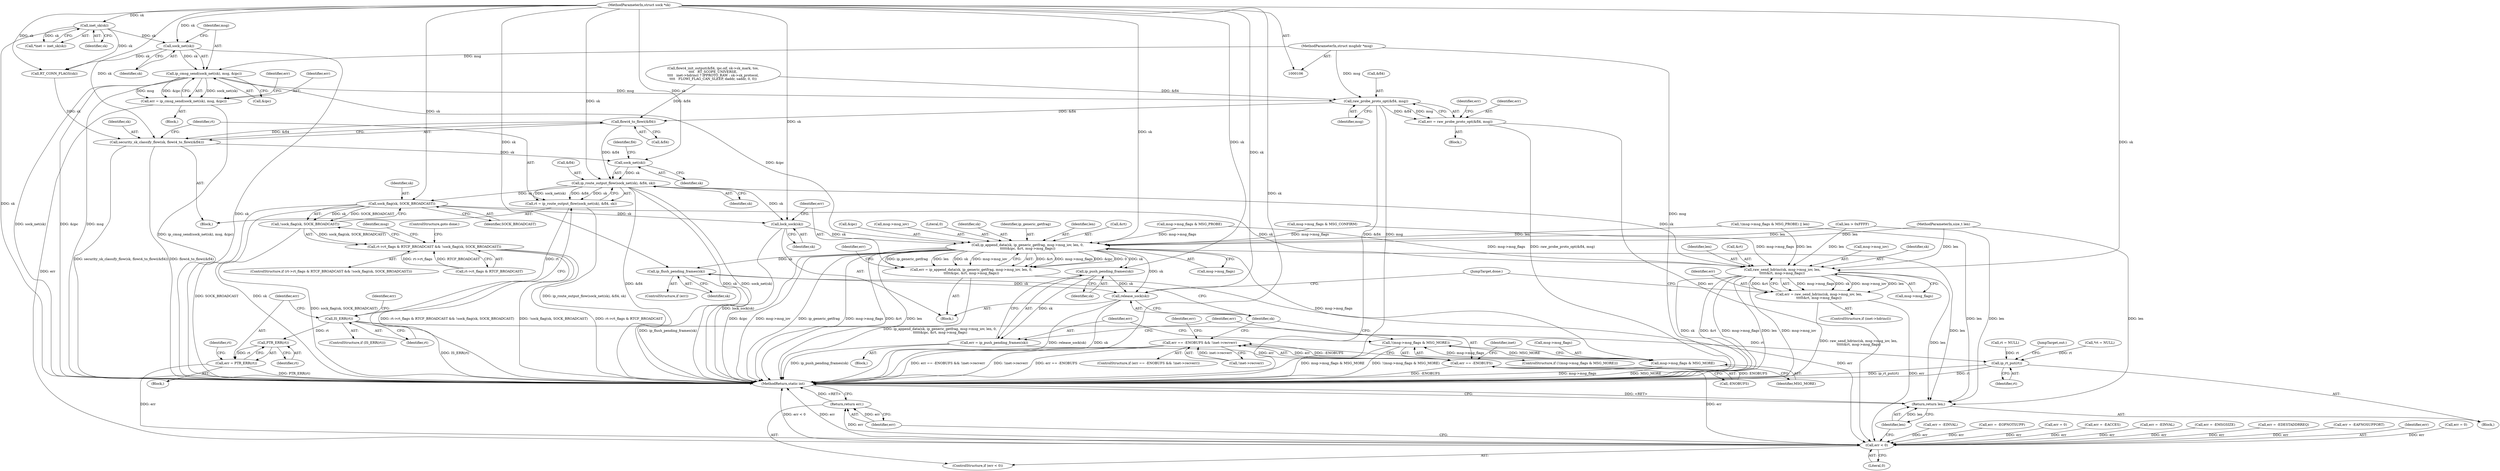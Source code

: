 digraph "0_linux_f6d8bd051c391c1c0458a30b2a7abcd939329259_27@API" {
"1000254" [label="(Call,ip_cmsg_send(sock_net(sk), msg, &ipc))"];
"1000255" [label="(Call,sock_net(sk))"];
"1000115" [label="(Call,inet_sk(sk))"];
"1000108" [label="(MethodParameterIn,struct sock *sk)"];
"1000109" [label="(MethodParameterIn,struct msghdr *msg)"];
"1000252" [label="(Call,err = ip_cmsg_send(sock_net(sk), msg, &ipc))"];
"1000575" [label="(Call,err < 0)"];
"1000578" [label="(Return,return err;)"];
"1000426" [label="(Call,raw_probe_proto_opt(&fl4, msg))"];
"1000424" [label="(Call,err = raw_probe_proto_opt(&fl4, msg))"];
"1000435" [label="(Call,flowi4_to_flowi(&fl4))"];
"1000433" [label="(Call,security_sk_classify_flow(sk, flowi4_to_flowi(&fl4)))"];
"1000441" [label="(Call,sock_net(sk))"];
"1000440" [label="(Call,ip_route_output_flow(sock_net(sk), &fl4, sk))"];
"1000438" [label="(Call,rt = ip_route_output_flow(sock_net(sk), &fl4, sk))"];
"1000447" [label="(Call,IS_ERR(rt))"];
"1000452" [label="(Call,PTR_ERR(rt))"];
"1000450" [label="(Call,err = PTR_ERR(rt))"];
"1000571" [label="(Call,ip_rt_put(rt))"];
"1000470" [label="(Call,sock_flag(sk, SOCK_BROADCAST))"];
"1000469" [label="(Call,!sock_flag(sk, SOCK_BROADCAST))"];
"1000463" [label="(Call,rt->rt_flags & RTCF_BROADCAST && !sock_flag(sk, SOCK_BROADCAST))"];
"1000488" [label="(Call,raw_send_hdrinc(sk, msg->msg_iov, len,\n\t\t\t\t\t&rt, msg->msg_flags))"];
"1000486" [label="(Call,err = raw_send_hdrinc(sk, msg->msg_iov, len,\n\t\t\t\t\t&rt, msg->msg_flags))"];
"1000580" [label="(Return,return len;)"];
"1000513" [label="(Call,lock_sock(sk))"];
"1000517" [label="(Call,ip_append_data(sk, ip_generic_getfrag, msg->msg_iov, len, 0,\n\t\t\t\t\t&ipc, &rt, msg->msg_flags))"];
"1000515" [label="(Call,err = ip_append_data(sk, ip_generic_getfrag, msg->msg_iov, len, 0,\n\t\t\t\t\t&ipc, &rt, msg->msg_flags))"];
"1000534" [label="(Call,ip_flush_pending_frames(sk))"];
"1000562" [label="(Call,release_sock(sk))"];
"1000539" [label="(Call,msg->msg_flags & MSG_MORE)"];
"1000538" [label="(Call,!(msg->msg_flags & MSG_MORE))"];
"1000547" [label="(Call,ip_push_pending_frames(sk))"];
"1000545" [label="(Call,err = ip_push_pending_frames(sk))"];
"1000551" [label="(Call,err == -ENOBUFS)"];
"1000550" [label="(Call,err == -ENOBUFS && !inet->recverr)"];
"1000490" [label="(Call,msg->msg_iov)"];
"1000433" [label="(Call,security_sk_classify_flow(sk, flowi4_to_flowi(&fl4)))"];
"1000577" [label="(Literal,0)"];
"1000324" [label="(Call,err = -EINVAL)"];
"1000518" [label="(Identifier,sk)"];
"1000550" [label="(Call,err == -ENOBUFS && !inet->recverr)"];
"1000440" [label="(Call,ip_route_output_flow(sock_net(sk), &fl4, sk))"];
"1000254" [label="(Call,ip_cmsg_send(sock_net(sk), msg, &ipc))"];
"1000564" [label="(JumpTarget,done:)"];
"1000532" [label="(ControlStructure,if (err))"];
"1000448" [label="(Identifier,rt)"];
"1000551" [label="(Call,err == -ENOBUFS)"];
"1000537" [label="(ControlStructure,if (!(msg->msg_flags & MSG_MORE)))"];
"1000431" [label="(Identifier,err)"];
"1000255" [label="(Call,sock_net(sk))"];
"1000523" [label="(Identifier,len)"];
"1000454" [label="(Call,rt = NULL)"];
"1000477" [label="(Identifier,msg)"];
"1000486" [label="(Call,err = raw_send_hdrinc(sk, msg->msg_iov, len,\n\t\t\t\t\t&rt, msg->msg_flags))"];
"1000517" [label="(Call,ip_append_data(sk, ip_generic_getfrag, msg->msg_iov, len, 0,\n\t\t\t\t\t&ipc, &rt, msg->msg_flags))"];
"1000545" [label="(Call,err = ip_push_pending_frames(sk))"];
"1000434" [label="(Identifier,sk)"];
"1000538" [label="(Call,!(msg->msg_flags & MSG_MORE))"];
"1000475" [label="(Call,msg->msg_flags & MSG_CONFIRM)"];
"1000471" [label="(Identifier,sk)"];
"1000527" [label="(Call,&rt)"];
"1000140" [label="(Call,err = -EOPNOTSUPP)"];
"1000427" [label="(Call,&fl4)"];
"1000251" [label="(Block,)"];
"1000573" [label="(JumpTarget,out:)"];
"1000261" [label="(Identifier,err)"];
"1000452" [label="(Call,PTR_ERR(rt))"];
"1000258" [label="(Call,&ipc)"];
"1000589" [label="(Call,!(msg->msg_flags & MSG_PROBE) || len)"];
"1000435" [label="(Call,flowi4_to_flowi(&fl4))"];
"1000516" [label="(Identifier,err)"];
"1000450" [label="(Call,err = PTR_ERR(rt))"];
"1000449" [label="(Block,)"];
"1000525" [label="(Call,&ipc)"];
"1000555" [label="(Call,!inet->recverr)"];
"1000543" [label="(Identifier,MSG_MORE)"];
"1000513" [label="(Call,lock_sock(sk))"];
"1000563" [label="(Identifier,sk)"];
"1000552" [label="(Identifier,err)"];
"1000548" [label="(Identifier,sk)"];
"1000529" [label="(Call,msg->msg_flags)"];
"1000578" [label="(Return,return err;)"];
"1000544" [label="(Block,)"];
"1000535" [label="(Identifier,sk)"];
"1000464" [label="(Call,rt->rt_flags & RTCF_BROADCAST)"];
"1000115" [label="(Call,inet_sk(sk))"];
"1000496" [label="(Call,msg->msg_flags)"];
"1000520" [label="(Call,msg->msg_iov)"];
"1000546" [label="(Identifier,err)"];
"1000581" [label="(Identifier,len)"];
"1000473" [label="(ControlStructure,goto done;)"];
"1000470" [label="(Call,sock_flag(sk, SOCK_BROADCAST))"];
"1000113" [label="(Call,*inet = inet_sk(sk))"];
"1000357" [label="(Call,RT_CONN_FLAGS(sk))"];
"1000515" [label="(Call,err = ip_append_data(sk, ip_generic_getfrag, msg->msg_iov, len, 0,\n\t\t\t\t\t&ipc, &rt, msg->msg_flags))"];
"1000425" [label="(Identifier,err)"];
"1000559" [label="(Call,err = 0)"];
"1000423" [label="(Block,)"];
"1000514" [label="(Identifier,sk)"];
"1000447" [label="(Call,IS_ERR(rt))"];
"1000488" [label="(Call,raw_send_hdrinc(sk, msg->msg_iov, len,\n\t\t\t\t\t&rt, msg->msg_flags))"];
"1000489" [label="(Identifier,sk)"];
"1000109" [label="(MethodParameterIn,struct msghdr *msg)"];
"1000436" [label="(Call,&fl4)"];
"1000472" [label="(Identifier,SOCK_BROADCAST)"];
"1000458" [label="(Call,err = -EACCES)"];
"1000252" [label="(Call,err = ip_cmsg_send(sock_net(sk), msg, &ipc))"];
"1000580" [label="(Return,return len;)"];
"1000482" [label="(ControlStructure,if (inet->hdrincl))"];
"1000394" [label="(Call,flowi4_init_output(&fl4, ipc.oif, sk->sk_mark, tos,\n\t\t\t\t   RT_SCOPE_UNIVERSE,\n\t\t\t\t   inet->hdrincl ? IPPROTO_RAW : sk->sk_protocol,\n\t\t\t\t   FLOWI_FLAG_CAN_SLEEP, daddr, saddr, 0, 0))"];
"1000572" [label="(Identifier,rt)"];
"1000443" [label="(Call,&fl4)"];
"1000451" [label="(Identifier,err)"];
"1000164" [label="(Call,err = -EINVAL)"];
"1000446" [label="(ControlStructure,if (IS_ERR(rt)))"];
"1000438" [label="(Call,rt = ip_route_output_flow(sock_net(sk), &fl4, sk))"];
"1000257" [label="(Identifier,msg)"];
"1000557" [label="(Identifier,inet)"];
"1000424" [label="(Call,err = raw_probe_proto_opt(&fl4, msg))"];
"1000553" [label="(Call,-ENOBUFS)"];
"1000579" [label="(Identifier,err)"];
"1000533" [label="(Identifier,err)"];
"1000131" [label="(Call,err = -EMSGSIZE)"];
"1000453" [label="(Identifier,rt)"];
"1000429" [label="(Identifier,msg)"];
"1000444" [label="(Identifier,fl4)"];
"1000493" [label="(Identifier,len)"];
"1000562" [label="(Call,release_sock(sk))"];
"1000469" [label="(Call,!sock_flag(sk, SOCK_BROADCAST))"];
"1000549" [label="(ControlStructure,if (err == -ENOBUFS && !inet->recverr))"];
"1000540" [label="(Call,msg->msg_flags)"];
"1000524" [label="(Literal,0)"];
"1000256" [label="(Identifier,sk)"];
"1000111" [label="(Block,)"];
"1000439" [label="(Identifier,rt)"];
"1000445" [label="(Identifier,sk)"];
"1000455" [label="(Identifier,rt)"];
"1000459" [label="(Identifier,err)"];
"1000207" [label="(Call,err = -EDESTADDRREQ)"];
"1000539" [label="(Call,msg->msg_flags & MSG_MORE)"];
"1000591" [label="(Call,msg->msg_flags & MSG_PROBE)"];
"1000253" [label="(Identifier,err)"];
"1000602" [label="(MethodReturn,static int)"];
"1000494" [label="(Call,&rt)"];
"1000500" [label="(Block,)"];
"1000574" [label="(ControlStructure,if (err < 0))"];
"1000462" [label="(ControlStructure,if (rt->rt_flags & RTCF_BROADCAST && !sock_flag(sk, SOCK_BROADCAST)))"];
"1000519" [label="(Identifier,ip_generic_getfrag)"];
"1000189" [label="(Call,err = -EAFNOSUPPORT)"];
"1000442" [label="(Identifier,sk)"];
"1000119" [label="(Call,*rt = NULL)"];
"1000392" [label="(Block,)"];
"1000576" [label="(Identifier,err)"];
"1000571" [label="(Call,ip_rt_put(rt))"];
"1000441" [label="(Call,sock_net(sk))"];
"1000575" [label="(Call,err < 0)"];
"1000463" [label="(Call,rt->rt_flags & RTCF_BROADCAST && !sock_flag(sk, SOCK_BROADCAST))"];
"1000136" [label="(Call,len > 0xFFFF)"];
"1000534" [label="(Call,ip_flush_pending_frames(sk))"];
"1000560" [label="(Identifier,err)"];
"1000547" [label="(Call,ip_push_pending_frames(sk))"];
"1000116" [label="(Identifier,sk)"];
"1000426" [label="(Call,raw_probe_proto_opt(&fl4, msg))"];
"1000108" [label="(MethodParameterIn,struct sock *sk)"];
"1000487" [label="(Identifier,err)"];
"1000598" [label="(Call,err = 0)"];
"1000110" [label="(MethodParameterIn,size_t len)"];
"1000254" -> "1000252"  [label="AST: "];
"1000254" -> "1000258"  [label="CFG: "];
"1000255" -> "1000254"  [label="AST: "];
"1000257" -> "1000254"  [label="AST: "];
"1000258" -> "1000254"  [label="AST: "];
"1000252" -> "1000254"  [label="CFG: "];
"1000254" -> "1000602"  [label="DDG: sock_net(sk)"];
"1000254" -> "1000602"  [label="DDG: &ipc"];
"1000254" -> "1000602"  [label="DDG: msg"];
"1000254" -> "1000252"  [label="DDG: sock_net(sk)"];
"1000254" -> "1000252"  [label="DDG: msg"];
"1000254" -> "1000252"  [label="DDG: &ipc"];
"1000255" -> "1000254"  [label="DDG: sk"];
"1000109" -> "1000254"  [label="DDG: msg"];
"1000254" -> "1000426"  [label="DDG: msg"];
"1000254" -> "1000517"  [label="DDG: &ipc"];
"1000255" -> "1000256"  [label="CFG: "];
"1000256" -> "1000255"  [label="AST: "];
"1000257" -> "1000255"  [label="CFG: "];
"1000255" -> "1000602"  [label="DDG: sk"];
"1000115" -> "1000255"  [label="DDG: sk"];
"1000108" -> "1000255"  [label="DDG: sk"];
"1000255" -> "1000357"  [label="DDG: sk"];
"1000115" -> "1000113"  [label="AST: "];
"1000115" -> "1000116"  [label="CFG: "];
"1000116" -> "1000115"  [label="AST: "];
"1000113" -> "1000115"  [label="CFG: "];
"1000115" -> "1000602"  [label="DDG: sk"];
"1000115" -> "1000113"  [label="DDG: sk"];
"1000108" -> "1000115"  [label="DDG: sk"];
"1000115" -> "1000357"  [label="DDG: sk"];
"1000108" -> "1000106"  [label="AST: "];
"1000108" -> "1000602"  [label="DDG: sk"];
"1000108" -> "1000357"  [label="DDG: sk"];
"1000108" -> "1000433"  [label="DDG: sk"];
"1000108" -> "1000441"  [label="DDG: sk"];
"1000108" -> "1000440"  [label="DDG: sk"];
"1000108" -> "1000470"  [label="DDG: sk"];
"1000108" -> "1000488"  [label="DDG: sk"];
"1000108" -> "1000513"  [label="DDG: sk"];
"1000108" -> "1000517"  [label="DDG: sk"];
"1000108" -> "1000534"  [label="DDG: sk"];
"1000108" -> "1000547"  [label="DDG: sk"];
"1000108" -> "1000562"  [label="DDG: sk"];
"1000109" -> "1000106"  [label="AST: "];
"1000109" -> "1000602"  [label="DDG: msg"];
"1000109" -> "1000426"  [label="DDG: msg"];
"1000252" -> "1000251"  [label="AST: "];
"1000253" -> "1000252"  [label="AST: "];
"1000261" -> "1000252"  [label="CFG: "];
"1000252" -> "1000602"  [label="DDG: ip_cmsg_send(sock_net(sk), msg, &ipc)"];
"1000252" -> "1000575"  [label="DDG: err"];
"1000575" -> "1000574"  [label="AST: "];
"1000575" -> "1000577"  [label="CFG: "];
"1000576" -> "1000575"  [label="AST: "];
"1000577" -> "1000575"  [label="AST: "];
"1000579" -> "1000575"  [label="CFG: "];
"1000581" -> "1000575"  [label="CFG: "];
"1000575" -> "1000602"  [label="DDG: err < 0"];
"1000575" -> "1000602"  [label="DDG: err"];
"1000559" -> "1000575"  [label="DDG: err"];
"1000515" -> "1000575"  [label="DDG: err"];
"1000324" -> "1000575"  [label="DDG: err"];
"1000450" -> "1000575"  [label="DDG: err"];
"1000551" -> "1000575"  [label="DDG: err"];
"1000486" -> "1000575"  [label="DDG: err"];
"1000164" -> "1000575"  [label="DDG: err"];
"1000598" -> "1000575"  [label="DDG: err"];
"1000458" -> "1000575"  [label="DDG: err"];
"1000189" -> "1000575"  [label="DDG: err"];
"1000131" -> "1000575"  [label="DDG: err"];
"1000140" -> "1000575"  [label="DDG: err"];
"1000207" -> "1000575"  [label="DDG: err"];
"1000424" -> "1000575"  [label="DDG: err"];
"1000575" -> "1000578"  [label="DDG: err"];
"1000578" -> "1000574"  [label="AST: "];
"1000578" -> "1000579"  [label="CFG: "];
"1000579" -> "1000578"  [label="AST: "];
"1000602" -> "1000578"  [label="CFG: "];
"1000578" -> "1000602"  [label="DDG: <RET>"];
"1000579" -> "1000578"  [label="DDG: err"];
"1000426" -> "1000424"  [label="AST: "];
"1000426" -> "1000429"  [label="CFG: "];
"1000427" -> "1000426"  [label="AST: "];
"1000429" -> "1000426"  [label="AST: "];
"1000424" -> "1000426"  [label="CFG: "];
"1000426" -> "1000602"  [label="DDG: &fl4"];
"1000426" -> "1000602"  [label="DDG: msg"];
"1000426" -> "1000424"  [label="DDG: &fl4"];
"1000426" -> "1000424"  [label="DDG: msg"];
"1000394" -> "1000426"  [label="DDG: &fl4"];
"1000426" -> "1000435"  [label="DDG: &fl4"];
"1000424" -> "1000423"  [label="AST: "];
"1000425" -> "1000424"  [label="AST: "];
"1000431" -> "1000424"  [label="CFG: "];
"1000424" -> "1000602"  [label="DDG: raw_probe_proto_opt(&fl4, msg)"];
"1000435" -> "1000433"  [label="AST: "];
"1000435" -> "1000436"  [label="CFG: "];
"1000436" -> "1000435"  [label="AST: "];
"1000433" -> "1000435"  [label="CFG: "];
"1000435" -> "1000433"  [label="DDG: &fl4"];
"1000394" -> "1000435"  [label="DDG: &fl4"];
"1000435" -> "1000440"  [label="DDG: &fl4"];
"1000433" -> "1000392"  [label="AST: "];
"1000434" -> "1000433"  [label="AST: "];
"1000439" -> "1000433"  [label="CFG: "];
"1000433" -> "1000602"  [label="DDG: security_sk_classify_flow(sk, flowi4_to_flowi(&fl4))"];
"1000433" -> "1000602"  [label="DDG: flowi4_to_flowi(&fl4)"];
"1000357" -> "1000433"  [label="DDG: sk"];
"1000433" -> "1000441"  [label="DDG: sk"];
"1000441" -> "1000440"  [label="AST: "];
"1000441" -> "1000442"  [label="CFG: "];
"1000442" -> "1000441"  [label="AST: "];
"1000444" -> "1000441"  [label="CFG: "];
"1000441" -> "1000440"  [label="DDG: sk"];
"1000440" -> "1000438"  [label="AST: "];
"1000440" -> "1000445"  [label="CFG: "];
"1000443" -> "1000440"  [label="AST: "];
"1000445" -> "1000440"  [label="AST: "];
"1000438" -> "1000440"  [label="CFG: "];
"1000440" -> "1000602"  [label="DDG: &fl4"];
"1000440" -> "1000602"  [label="DDG: sk"];
"1000440" -> "1000602"  [label="DDG: sock_net(sk)"];
"1000440" -> "1000438"  [label="DDG: sock_net(sk)"];
"1000440" -> "1000438"  [label="DDG: &fl4"];
"1000440" -> "1000438"  [label="DDG: sk"];
"1000440" -> "1000470"  [label="DDG: sk"];
"1000440" -> "1000488"  [label="DDG: sk"];
"1000440" -> "1000513"  [label="DDG: sk"];
"1000438" -> "1000392"  [label="AST: "];
"1000439" -> "1000438"  [label="AST: "];
"1000448" -> "1000438"  [label="CFG: "];
"1000438" -> "1000602"  [label="DDG: ip_route_output_flow(sock_net(sk), &fl4, sk)"];
"1000438" -> "1000447"  [label="DDG: rt"];
"1000447" -> "1000446"  [label="AST: "];
"1000447" -> "1000448"  [label="CFG: "];
"1000448" -> "1000447"  [label="AST: "];
"1000451" -> "1000447"  [label="CFG: "];
"1000459" -> "1000447"  [label="CFG: "];
"1000447" -> "1000602"  [label="DDG: IS_ERR(rt)"];
"1000447" -> "1000452"  [label="DDG: rt"];
"1000447" -> "1000571"  [label="DDG: rt"];
"1000452" -> "1000450"  [label="AST: "];
"1000452" -> "1000453"  [label="CFG: "];
"1000453" -> "1000452"  [label="AST: "];
"1000450" -> "1000452"  [label="CFG: "];
"1000452" -> "1000450"  [label="DDG: rt"];
"1000450" -> "1000449"  [label="AST: "];
"1000451" -> "1000450"  [label="AST: "];
"1000455" -> "1000450"  [label="CFG: "];
"1000450" -> "1000602"  [label="DDG: PTR_ERR(rt)"];
"1000571" -> "1000111"  [label="AST: "];
"1000571" -> "1000572"  [label="CFG: "];
"1000572" -> "1000571"  [label="AST: "];
"1000573" -> "1000571"  [label="CFG: "];
"1000571" -> "1000602"  [label="DDG: ip_rt_put(rt)"];
"1000571" -> "1000602"  [label="DDG: rt"];
"1000454" -> "1000571"  [label="DDG: rt"];
"1000119" -> "1000571"  [label="DDG: rt"];
"1000470" -> "1000469"  [label="AST: "];
"1000470" -> "1000472"  [label="CFG: "];
"1000471" -> "1000470"  [label="AST: "];
"1000472" -> "1000470"  [label="AST: "];
"1000469" -> "1000470"  [label="CFG: "];
"1000470" -> "1000602"  [label="DDG: SOCK_BROADCAST"];
"1000470" -> "1000602"  [label="DDG: sk"];
"1000470" -> "1000469"  [label="DDG: sk"];
"1000470" -> "1000469"  [label="DDG: SOCK_BROADCAST"];
"1000470" -> "1000488"  [label="DDG: sk"];
"1000470" -> "1000513"  [label="DDG: sk"];
"1000469" -> "1000463"  [label="AST: "];
"1000463" -> "1000469"  [label="CFG: "];
"1000469" -> "1000602"  [label="DDG: sock_flag(sk, SOCK_BROADCAST)"];
"1000469" -> "1000463"  [label="DDG: sock_flag(sk, SOCK_BROADCAST)"];
"1000463" -> "1000462"  [label="AST: "];
"1000463" -> "1000464"  [label="CFG: "];
"1000464" -> "1000463"  [label="AST: "];
"1000473" -> "1000463"  [label="CFG: "];
"1000477" -> "1000463"  [label="CFG: "];
"1000463" -> "1000602"  [label="DDG: rt->rt_flags & RTCF_BROADCAST && !sock_flag(sk, SOCK_BROADCAST)"];
"1000463" -> "1000602"  [label="DDG: !sock_flag(sk, SOCK_BROADCAST)"];
"1000463" -> "1000602"  [label="DDG: rt->rt_flags & RTCF_BROADCAST"];
"1000464" -> "1000463"  [label="DDG: rt->rt_flags"];
"1000464" -> "1000463"  [label="DDG: RTCF_BROADCAST"];
"1000488" -> "1000486"  [label="AST: "];
"1000488" -> "1000496"  [label="CFG: "];
"1000489" -> "1000488"  [label="AST: "];
"1000490" -> "1000488"  [label="AST: "];
"1000493" -> "1000488"  [label="AST: "];
"1000494" -> "1000488"  [label="AST: "];
"1000496" -> "1000488"  [label="AST: "];
"1000486" -> "1000488"  [label="CFG: "];
"1000488" -> "1000602"  [label="DDG: sk"];
"1000488" -> "1000602"  [label="DDG: &rt"];
"1000488" -> "1000602"  [label="DDG: msg->msg_flags"];
"1000488" -> "1000602"  [label="DDG: len"];
"1000488" -> "1000602"  [label="DDG: msg->msg_iov"];
"1000488" -> "1000486"  [label="DDG: msg->msg_flags"];
"1000488" -> "1000486"  [label="DDG: sk"];
"1000488" -> "1000486"  [label="DDG: msg->msg_iov"];
"1000488" -> "1000486"  [label="DDG: len"];
"1000488" -> "1000486"  [label="DDG: &rt"];
"1000589" -> "1000488"  [label="DDG: len"];
"1000136" -> "1000488"  [label="DDG: len"];
"1000110" -> "1000488"  [label="DDG: len"];
"1000475" -> "1000488"  [label="DDG: msg->msg_flags"];
"1000591" -> "1000488"  [label="DDG: msg->msg_flags"];
"1000488" -> "1000580"  [label="DDG: len"];
"1000486" -> "1000482"  [label="AST: "];
"1000487" -> "1000486"  [label="AST: "];
"1000564" -> "1000486"  [label="CFG: "];
"1000486" -> "1000602"  [label="DDG: raw_send_hdrinc(sk, msg->msg_iov, len,\n\t\t\t\t\t&rt, msg->msg_flags)"];
"1000580" -> "1000111"  [label="AST: "];
"1000580" -> "1000581"  [label="CFG: "];
"1000581" -> "1000580"  [label="AST: "];
"1000602" -> "1000580"  [label="CFG: "];
"1000580" -> "1000602"  [label="DDG: <RET>"];
"1000581" -> "1000580"  [label="DDG: len"];
"1000589" -> "1000580"  [label="DDG: len"];
"1000136" -> "1000580"  [label="DDG: len"];
"1000517" -> "1000580"  [label="DDG: len"];
"1000110" -> "1000580"  [label="DDG: len"];
"1000513" -> "1000500"  [label="AST: "];
"1000513" -> "1000514"  [label="CFG: "];
"1000514" -> "1000513"  [label="AST: "];
"1000516" -> "1000513"  [label="CFG: "];
"1000513" -> "1000602"  [label="DDG: lock_sock(sk)"];
"1000513" -> "1000517"  [label="DDG: sk"];
"1000517" -> "1000515"  [label="AST: "];
"1000517" -> "1000529"  [label="CFG: "];
"1000518" -> "1000517"  [label="AST: "];
"1000519" -> "1000517"  [label="AST: "];
"1000520" -> "1000517"  [label="AST: "];
"1000523" -> "1000517"  [label="AST: "];
"1000524" -> "1000517"  [label="AST: "];
"1000525" -> "1000517"  [label="AST: "];
"1000527" -> "1000517"  [label="AST: "];
"1000529" -> "1000517"  [label="AST: "];
"1000515" -> "1000517"  [label="CFG: "];
"1000517" -> "1000602"  [label="DDG: &ipc"];
"1000517" -> "1000602"  [label="DDG: msg->msg_iov"];
"1000517" -> "1000602"  [label="DDG: ip_generic_getfrag"];
"1000517" -> "1000602"  [label="DDG: msg->msg_flags"];
"1000517" -> "1000602"  [label="DDG: &rt"];
"1000517" -> "1000602"  [label="DDG: len"];
"1000517" -> "1000515"  [label="DDG: &rt"];
"1000517" -> "1000515"  [label="DDG: msg->msg_flags"];
"1000517" -> "1000515"  [label="DDG: &ipc"];
"1000517" -> "1000515"  [label="DDG: 0"];
"1000517" -> "1000515"  [label="DDG: ip_generic_getfrag"];
"1000517" -> "1000515"  [label="DDG: len"];
"1000517" -> "1000515"  [label="DDG: sk"];
"1000517" -> "1000515"  [label="DDG: msg->msg_iov"];
"1000589" -> "1000517"  [label="DDG: len"];
"1000136" -> "1000517"  [label="DDG: len"];
"1000110" -> "1000517"  [label="DDG: len"];
"1000475" -> "1000517"  [label="DDG: msg->msg_flags"];
"1000591" -> "1000517"  [label="DDG: msg->msg_flags"];
"1000517" -> "1000534"  [label="DDG: sk"];
"1000517" -> "1000539"  [label="DDG: msg->msg_flags"];
"1000517" -> "1000547"  [label="DDG: sk"];
"1000517" -> "1000562"  [label="DDG: sk"];
"1000515" -> "1000500"  [label="AST: "];
"1000516" -> "1000515"  [label="AST: "];
"1000533" -> "1000515"  [label="CFG: "];
"1000515" -> "1000602"  [label="DDG: ip_append_data(sk, ip_generic_getfrag, msg->msg_iov, len, 0,\n\t\t\t\t\t&ipc, &rt, msg->msg_flags)"];
"1000534" -> "1000532"  [label="AST: "];
"1000534" -> "1000535"  [label="CFG: "];
"1000535" -> "1000534"  [label="AST: "];
"1000563" -> "1000534"  [label="CFG: "];
"1000534" -> "1000602"  [label="DDG: ip_flush_pending_frames(sk)"];
"1000534" -> "1000562"  [label="DDG: sk"];
"1000562" -> "1000500"  [label="AST: "];
"1000562" -> "1000563"  [label="CFG: "];
"1000563" -> "1000562"  [label="AST: "];
"1000564" -> "1000562"  [label="CFG: "];
"1000562" -> "1000602"  [label="DDG: sk"];
"1000562" -> "1000602"  [label="DDG: release_sock(sk)"];
"1000547" -> "1000562"  [label="DDG: sk"];
"1000539" -> "1000538"  [label="AST: "];
"1000539" -> "1000543"  [label="CFG: "];
"1000540" -> "1000539"  [label="AST: "];
"1000543" -> "1000539"  [label="AST: "];
"1000538" -> "1000539"  [label="CFG: "];
"1000539" -> "1000602"  [label="DDG: msg->msg_flags"];
"1000539" -> "1000602"  [label="DDG: MSG_MORE"];
"1000539" -> "1000538"  [label="DDG: msg->msg_flags"];
"1000539" -> "1000538"  [label="DDG: MSG_MORE"];
"1000538" -> "1000537"  [label="AST: "];
"1000546" -> "1000538"  [label="CFG: "];
"1000563" -> "1000538"  [label="CFG: "];
"1000538" -> "1000602"  [label="DDG: msg->msg_flags & MSG_MORE"];
"1000538" -> "1000602"  [label="DDG: !(msg->msg_flags & MSG_MORE)"];
"1000547" -> "1000545"  [label="AST: "];
"1000547" -> "1000548"  [label="CFG: "];
"1000548" -> "1000547"  [label="AST: "];
"1000545" -> "1000547"  [label="CFG: "];
"1000547" -> "1000545"  [label="DDG: sk"];
"1000545" -> "1000544"  [label="AST: "];
"1000546" -> "1000545"  [label="AST: "];
"1000552" -> "1000545"  [label="CFG: "];
"1000545" -> "1000602"  [label="DDG: ip_push_pending_frames(sk)"];
"1000545" -> "1000551"  [label="DDG: err"];
"1000551" -> "1000550"  [label="AST: "];
"1000551" -> "1000553"  [label="CFG: "];
"1000552" -> "1000551"  [label="AST: "];
"1000553" -> "1000551"  [label="AST: "];
"1000557" -> "1000551"  [label="CFG: "];
"1000550" -> "1000551"  [label="CFG: "];
"1000551" -> "1000602"  [label="DDG: -ENOBUFS"];
"1000551" -> "1000550"  [label="DDG: err"];
"1000551" -> "1000550"  [label="DDG: -ENOBUFS"];
"1000553" -> "1000551"  [label="DDG: ENOBUFS"];
"1000550" -> "1000549"  [label="AST: "];
"1000550" -> "1000555"  [label="CFG: "];
"1000555" -> "1000550"  [label="AST: "];
"1000560" -> "1000550"  [label="CFG: "];
"1000563" -> "1000550"  [label="CFG: "];
"1000550" -> "1000602"  [label="DDG: err == -ENOBUFS && !inet->recverr"];
"1000550" -> "1000602"  [label="DDG: !inet->recverr"];
"1000550" -> "1000602"  [label="DDG: err == -ENOBUFS"];
"1000555" -> "1000550"  [label="DDG: inet->recverr"];
}
